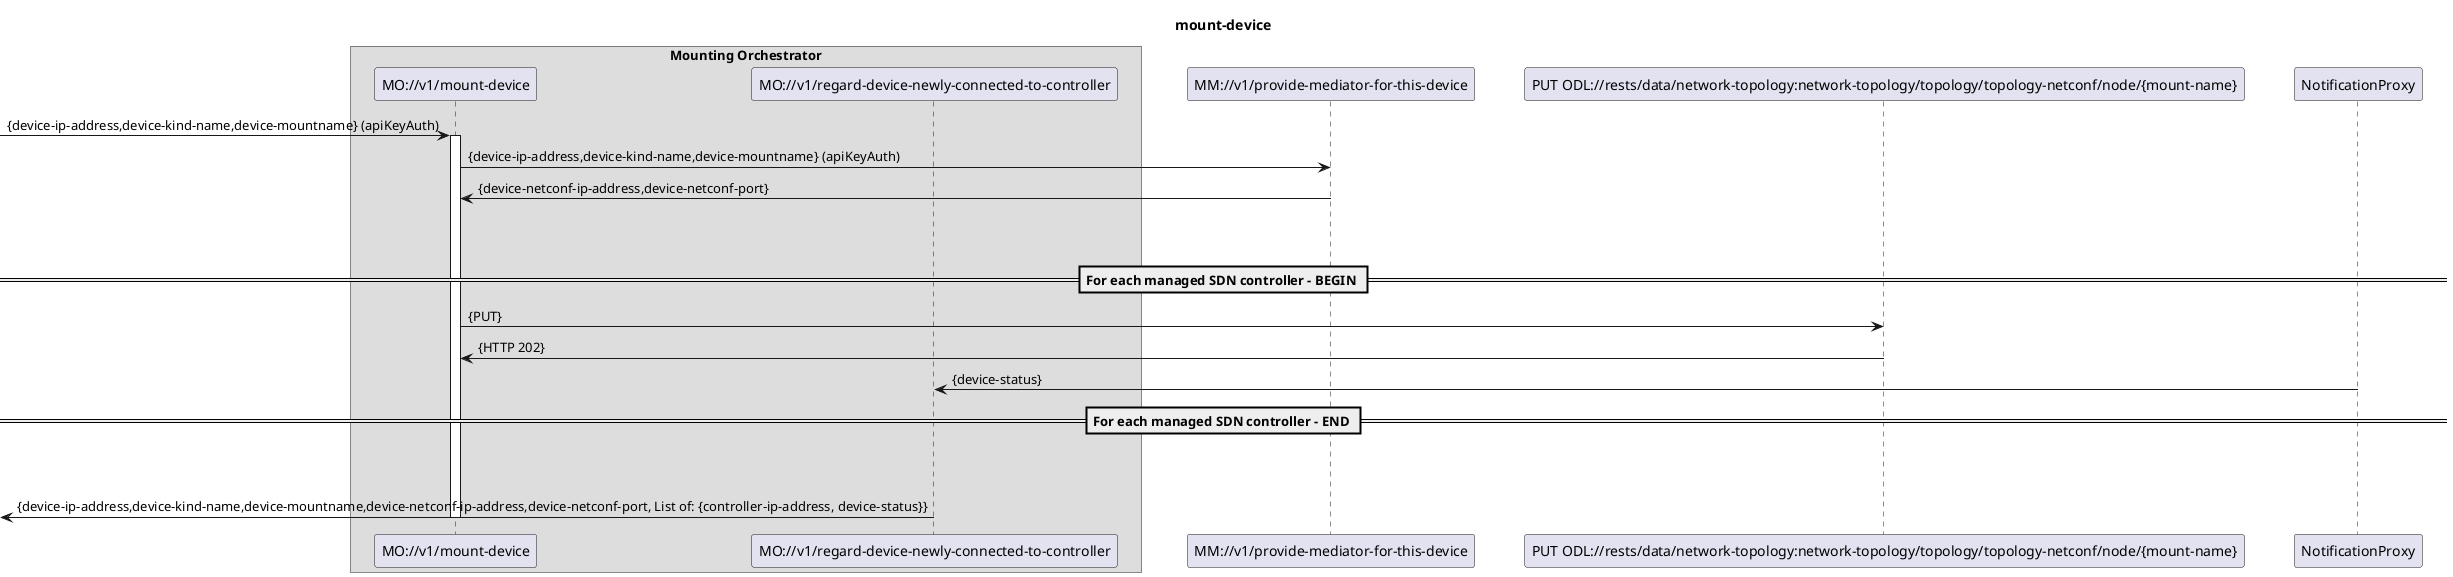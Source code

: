 @startuml

skinparam responseMessageBelowArrow true

title mount-device


skinparam ParticipantPadding 20
skinparam BoxPadding 20

box "Mounting Orchestrator" 
    participant     "MO://v1/mount-device" as A
    participant     "MO://v1/regard-device-newly-connected-to-controller" as D
end box

participant     "MM://v1/provide-mediator-for-this-device" as B
participant     "PUT ODL://rests/data/network-topology:network-topology/topology/topology-netconf/node/{mount-name}" as C
participant     "NotificationProxy" as NP

[-> "A": {device-ip-address,device-kind-name,device-mountname} (apiKeyAuth)
activate "A"
A -> B: {device-ip-address,device-kind-name,device-mountname} (apiKeyAuth)
B -> A: {device-netconf-ip-address,device-netconf-port}

|||
|||

== For each managed SDN controller - BEGIN ==
A -> C: {PUT}
C -> A: {HTTP 202}
NP -> D: {device-status}
== For each managed SDN controller - END ==

|||
|||


D ->[: {device-ip-address,device-kind-name,device-mountname,device-netconf-ip-address,device-netconf-port, List of: {controller-ip-address, device-status}}
deactivate "A"